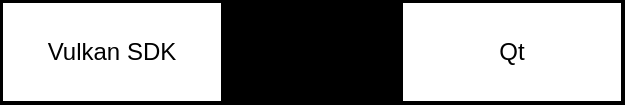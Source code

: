 <mxfile version="14.7.4" type="embed"><diagram name="Page-1" id="e7e014a7-5840-1c2e-5031-d8a46d1fe8dd"><mxGraphModel dx="1823" dy="774" grid="1" gridSize="10" guides="1" tooltips="1" connect="1" arrows="1" fold="1" page="0" pageScale="1" pageWidth="1169" pageHeight="826" background="#000000" math="0" shadow="0"><root><mxCell id="0"/><mxCell id="1" parent="0"/><mxCell id="3" value="Vulkan SDK" style="rounded=0;whiteSpace=wrap;html=1;" vertex="1" parent="1"><mxGeometry x="-140" y="130" width="110" height="50" as="geometry"/></mxCell><mxCell id="5" value="Qt" style="rounded=0;whiteSpace=wrap;html=1;" vertex="1" parent="1"><mxGeometry x="60" y="130" width="110" height="50" as="geometry"/></mxCell></root></mxGraphModel></diagram></mxfile>